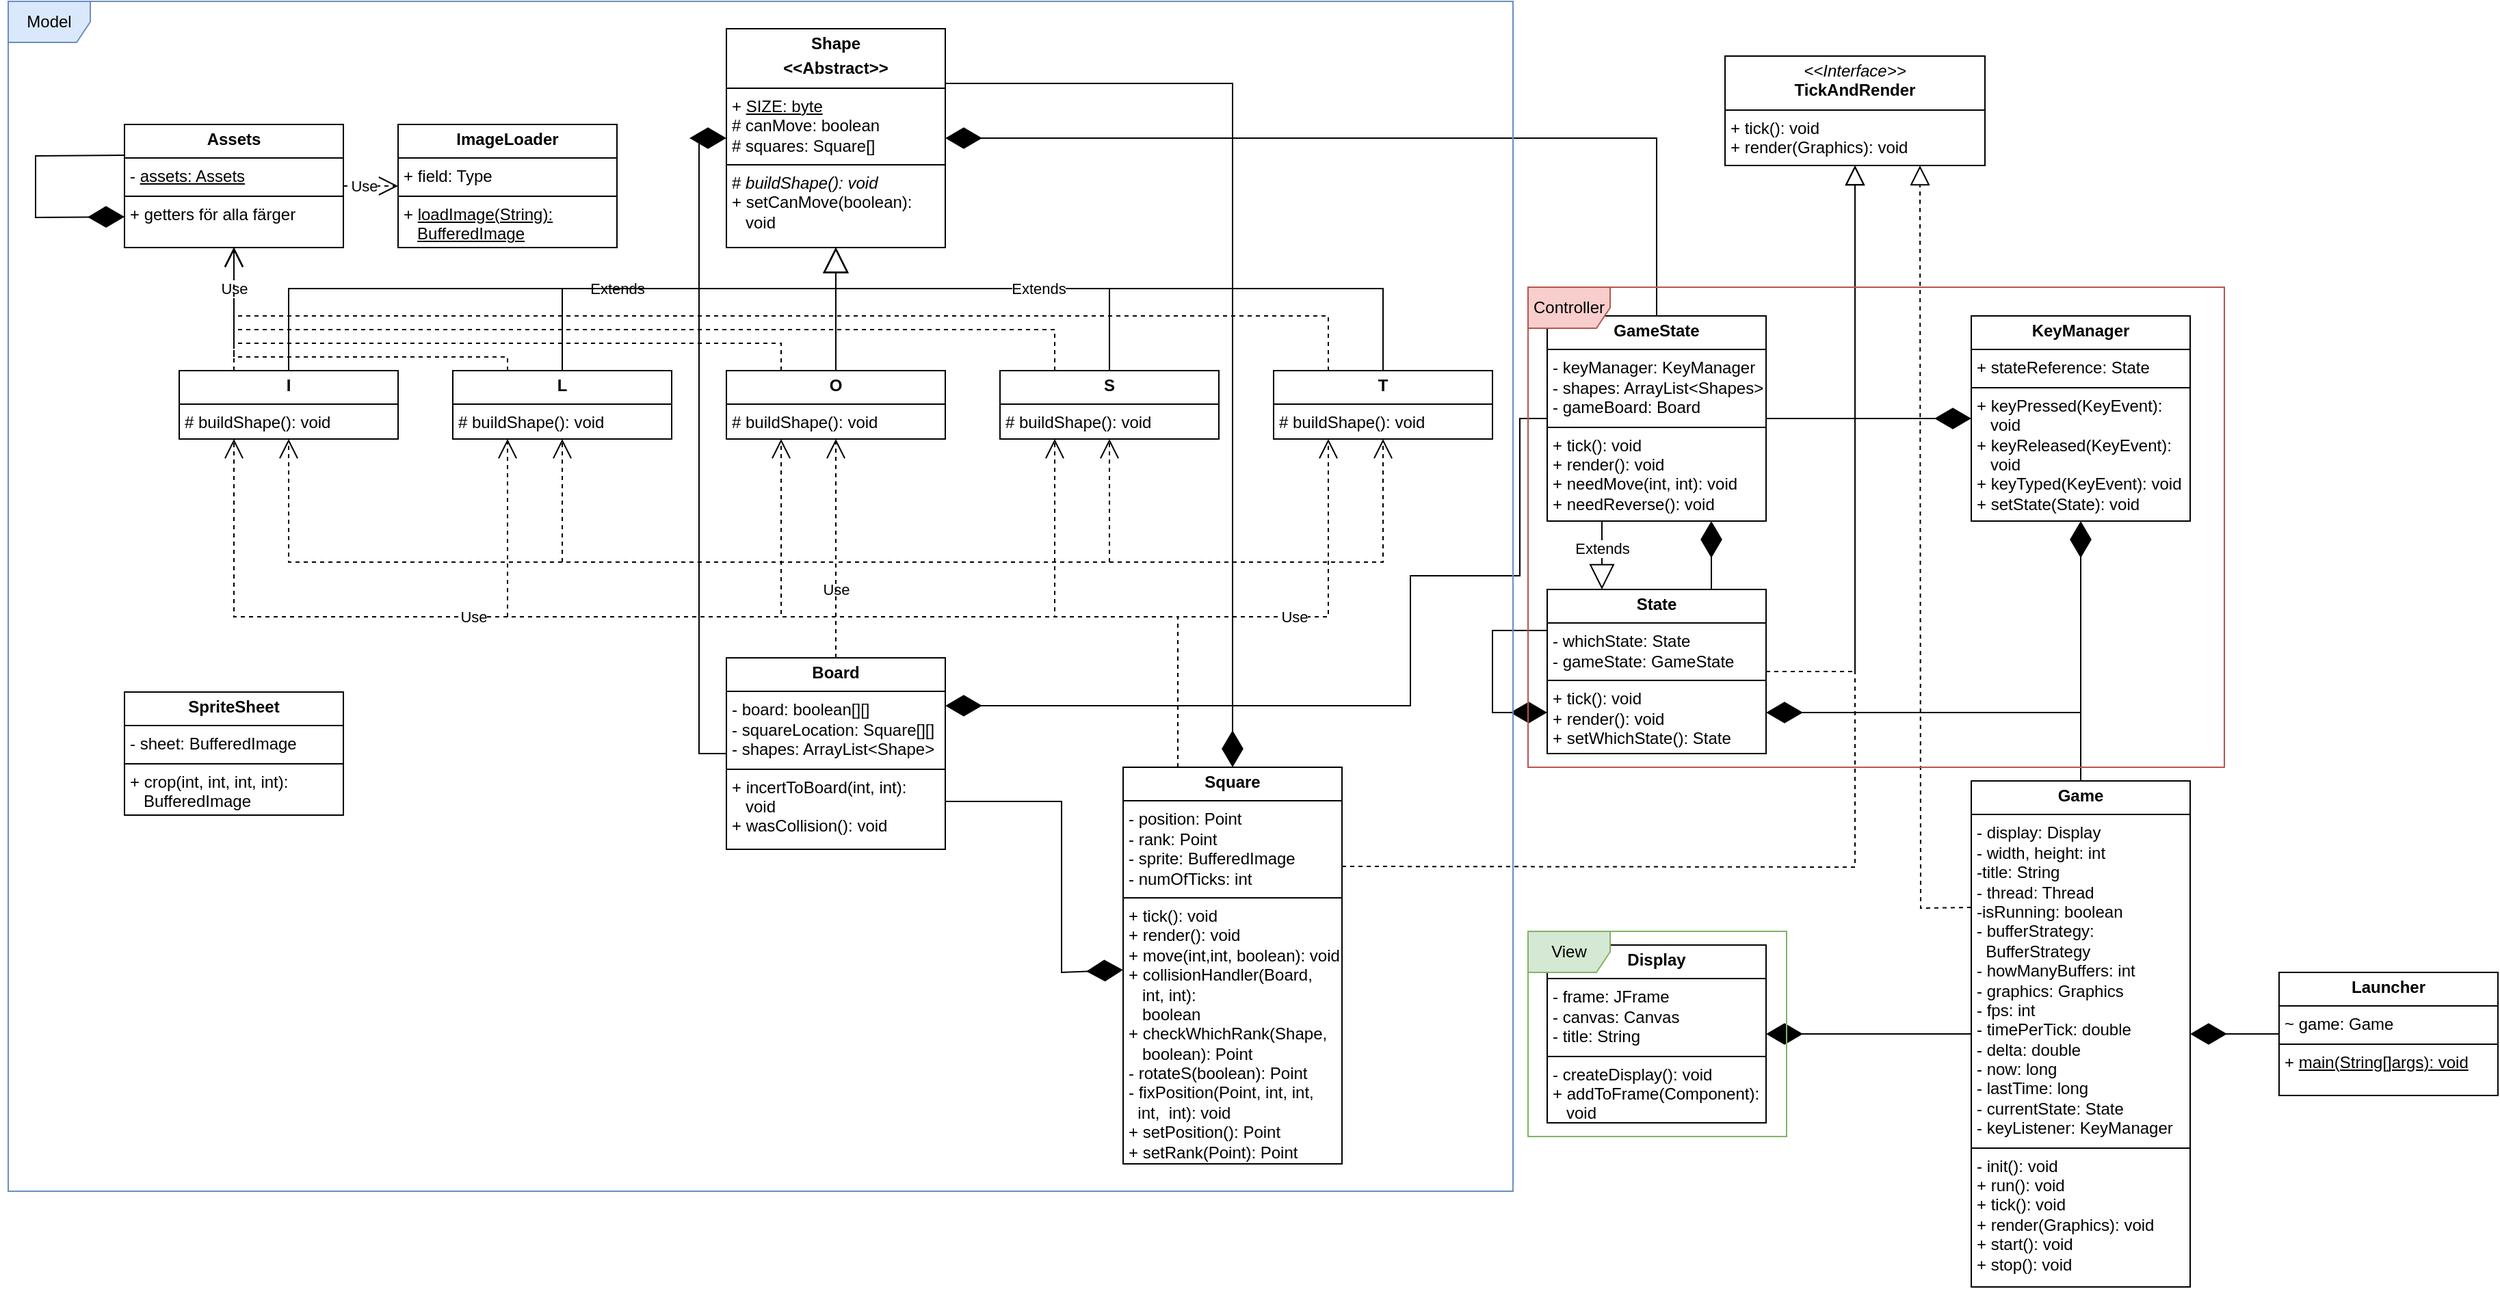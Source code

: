 <mxfile scale="1" border="15" version="26.1.0">
  <diagram name="Page-1" id="DqBliZYvO4BZrRqENzVu">
    <mxGraphModel dx="1990" dy="1044" grid="1" gridSize="10" guides="1" tooltips="1" connect="1" arrows="1" fold="1" page="1" pageScale="1" pageWidth="850" pageHeight="1100" math="0" shadow="0">
      <root>
        <mxCell id="0" />
        <mxCell id="1" parent="0" />
        <mxCell id="mUPbynq-fC6yhCWj4Fu5-1" value="&lt;p style=&quot;margin:0px;margin-top:4px;text-align:center;&quot;&gt;&lt;b&gt;Board&lt;/b&gt;&lt;/p&gt;&lt;hr size=&quot;1&quot; style=&quot;border-style:solid;&quot;&gt;&lt;p style=&quot;margin:0px;margin-left:4px;&quot;&gt;- board: boolean[][]&lt;/p&gt;&lt;p style=&quot;margin:0px;margin-left:4px;&quot;&gt;- squareLocation: Square[][]&lt;/p&gt;&lt;p style=&quot;margin:0px;margin-left:4px;&quot;&gt;- shapes: ArrayList&amp;lt;Shape&amp;gt;&lt;/p&gt;&lt;hr size=&quot;1&quot; style=&quot;border-style:solid;&quot;&gt;&lt;p style=&quot;margin:0px;margin-left:4px;&quot;&gt;+ incertToBoard(int, int):&lt;/p&gt;&lt;p style=&quot;margin:0px;margin-left:4px;&quot;&gt;&amp;nbsp; &amp;nbsp;void&lt;/p&gt;&lt;p style=&quot;margin:0px;margin-left:4px;&quot;&gt;+ wasCollision(): void&lt;/p&gt;" style="verticalAlign=top;align=left;overflow=fill;html=1;whiteSpace=wrap;movable=1;resizable=1;rotatable=1;deletable=1;editable=1;locked=0;connectable=1;" parent="1" vertex="1">
          <mxGeometry x="905" y="490" width="160" height="140" as="geometry" />
        </mxCell>
        <mxCell id="mUPbynq-fC6yhCWj4Fu5-2" value="&lt;p style=&quot;margin:0px;margin-top:4px;text-align:center;&quot;&gt;&lt;b&gt;Square&lt;/b&gt;&lt;/p&gt;&lt;hr size=&quot;1&quot; style=&quot;border-style:solid;&quot;&gt;&lt;p style=&quot;margin:0px;margin-left:4px;&quot;&gt;- position: Point&lt;/p&gt;&lt;p style=&quot;margin:0px;margin-left:4px;&quot;&gt;- rank: Point&lt;/p&gt;&lt;p style=&quot;margin:0px;margin-left:4px;&quot;&gt;- sprite: BufferedImage&lt;/p&gt;&lt;p style=&quot;margin:0px;margin-left:4px;&quot;&gt;- numOfTicks: int&lt;/p&gt;&lt;hr size=&quot;1&quot; style=&quot;border-style:solid;&quot;&gt;&lt;p style=&quot;margin:0px;margin-left:4px;&quot;&gt;+ tick(): void&lt;/p&gt;&lt;p style=&quot;margin:0px;margin-left:4px;&quot;&gt;+ render(): void&lt;/p&gt;&lt;p style=&quot;margin:0px;margin-left:4px;&quot;&gt;+ move(int,int, boolean): void&lt;/p&gt;&lt;p style=&quot;margin:0px;margin-left:4px;&quot;&gt;+ collisionHandler(Board,&amp;nbsp; &amp;nbsp; &amp;nbsp; &amp;nbsp; &amp;nbsp;int,&amp;nbsp;&lt;span style=&quot;background-color: transparent; color: light-dark(rgb(0, 0, 0), rgb(255, 255, 255));&quot;&gt;int):&lt;/span&gt;&lt;/p&gt;&lt;p style=&quot;margin:0px;margin-left:4px;&quot;&gt;&lt;span style=&quot;background-color: transparent; color: light-dark(rgb(0, 0, 0), rgb(255, 255, 255));&quot;&gt;&amp;nbsp; &amp;nbsp;boolean&lt;/span&gt;&lt;/p&gt;&lt;p style=&quot;margin:0px;margin-left:4px;&quot;&gt;+ checkWhichRank(Shape,&amp;nbsp;&lt;/p&gt;&lt;p style=&quot;margin:0px;margin-left:4px;&quot;&gt;&amp;nbsp; &amp;nbsp;boolean): Point&lt;/p&gt;&lt;p style=&quot;margin:0px;margin-left:4px;&quot;&gt;- rotateS(boolean): Point&lt;/p&gt;&lt;p style=&quot;margin:0px;margin-left:4px;&quot;&gt;- fixPosition(Point, int, int,&amp;nbsp; &amp;nbsp; &amp;nbsp; &amp;nbsp; int,&amp;nbsp; int): void&lt;/p&gt;&lt;p style=&quot;margin:0px;margin-left:4px;&quot;&gt;+ setPosition(): Point&lt;/p&gt;&lt;p style=&quot;margin:0px;margin-left:4px;&quot;&gt;+ setRank(Point): Point&lt;/p&gt;&lt;p style=&quot;margin:0px;margin-left:4px;&quot;&gt;&lt;br&gt;&lt;/p&gt;" style="verticalAlign=top;align=left;overflow=fill;html=1;whiteSpace=wrap;movable=1;resizable=1;rotatable=1;deletable=1;editable=1;locked=0;connectable=1;" parent="1" vertex="1">
          <mxGeometry x="1195" y="570" width="160" height="290" as="geometry" />
        </mxCell>
        <mxCell id="mUPbynq-fC6yhCWj4Fu5-3" value="&lt;p style=&quot;margin:0px;margin-top:4px;text-align:center;&quot;&gt;&lt;b&gt;Shape&lt;/b&gt;&lt;/p&gt;&lt;p style=&quot;margin:0px;margin-top:4px;text-align:center;&quot;&gt;&lt;b&gt;&amp;lt;&amp;lt;Abstract&amp;gt;&amp;gt;&lt;/b&gt;&lt;/p&gt;&lt;hr size=&quot;1&quot; style=&quot;border-style:solid;&quot;&gt;&lt;p style=&quot;margin:0px;margin-left:4px;&quot;&gt;+ &lt;u&gt;SIZE: byte&lt;/u&gt;&lt;/p&gt;&lt;p style=&quot;margin:0px;margin-left:4px;&quot;&gt;# canMove: boolean&lt;/p&gt;&lt;p style=&quot;margin:0px;margin-left:4px;&quot;&gt;# squares: Square[]&lt;/p&gt;&lt;hr size=&quot;1&quot; style=&quot;border-style:solid;&quot;&gt;&lt;p style=&quot;margin:0px;margin-left:4px;&quot;&gt;# &lt;i&gt;buildShape(): void&lt;/i&gt;&lt;/p&gt;&lt;p style=&quot;margin:0px;margin-left:4px;&quot;&gt;+ setCanMove(boolean):&amp;nbsp;&lt;/p&gt;&lt;p style=&quot;margin:0px;margin-left:4px;&quot;&gt;&amp;nbsp; &amp;nbsp;void&lt;/p&gt;" style="verticalAlign=top;align=left;overflow=fill;html=1;whiteSpace=wrap;movable=1;resizable=1;rotatable=1;deletable=1;editable=1;locked=0;connectable=1;" parent="1" vertex="1">
          <mxGeometry x="905" y="30" width="160" height="160" as="geometry" />
        </mxCell>
        <mxCell id="mUPbynq-fC6yhCWj4Fu5-4" value="&lt;p style=&quot;margin:0px;margin-top:4px;text-align:center;&quot;&gt;&lt;b&gt;I&lt;/b&gt;&lt;/p&gt;&lt;hr size=&quot;1&quot; style=&quot;border-style:solid;&quot;&gt;&lt;p style=&quot;margin:0px;margin-left:4px;&quot;&gt;# buildShape(): void&lt;/p&gt;" style="verticalAlign=top;align=left;overflow=fill;html=1;whiteSpace=wrap;movable=1;resizable=1;rotatable=1;deletable=1;editable=1;locked=0;connectable=1;" parent="1" vertex="1">
          <mxGeometry x="505" y="280" width="160" height="50" as="geometry" />
        </mxCell>
        <mxCell id="mUPbynq-fC6yhCWj4Fu5-5" value="&lt;p style=&quot;margin:0px;margin-top:4px;text-align:center;&quot;&gt;&lt;b&gt;T&lt;/b&gt;&lt;/p&gt;&lt;hr size=&quot;1&quot; style=&quot;border-style:solid;&quot;&gt;&lt;p style=&quot;margin:0px;margin-left:4px;&quot;&gt;&lt;span style=&quot;background-color: transparent; color: light-dark(rgb(0, 0, 0), rgb(255, 255, 255));&quot;&gt;# buildShape(): void&lt;/span&gt;&lt;/p&gt;" style="verticalAlign=top;align=left;overflow=fill;html=1;whiteSpace=wrap;movable=1;resizable=1;rotatable=1;deletable=1;editable=1;locked=0;connectable=1;" parent="1" vertex="1">
          <mxGeometry x="1305" y="280" width="160" height="50" as="geometry" />
        </mxCell>
        <mxCell id="mUPbynq-fC6yhCWj4Fu5-6" value="&lt;p style=&quot;margin:0px;margin-top:4px;text-align:center;&quot;&gt;&lt;b&gt;S&lt;/b&gt;&lt;/p&gt;&lt;hr size=&quot;1&quot; style=&quot;border-style:solid;&quot;&gt;&lt;p style=&quot;margin:0px;margin-left:4px;&quot;&gt;# buildShape(): void&lt;/p&gt;" style="verticalAlign=top;align=left;overflow=fill;html=1;whiteSpace=wrap;movable=1;resizable=1;rotatable=1;deletable=1;editable=1;locked=0;connectable=1;" parent="1" vertex="1">
          <mxGeometry x="1105" y="280" width="160" height="50" as="geometry" />
        </mxCell>
        <mxCell id="mUPbynq-fC6yhCWj4Fu5-7" value="&lt;p style=&quot;margin:0px;margin-top:4px;text-align:center;&quot;&gt;&lt;b&gt;O&lt;/b&gt;&lt;/p&gt;&lt;hr size=&quot;1&quot; style=&quot;border-style:solid;&quot;&gt;&lt;p style=&quot;margin:0px;margin-left:4px;&quot;&gt;# buildShape(): void&lt;/p&gt;" style="verticalAlign=top;align=left;overflow=fill;html=1;whiteSpace=wrap;movable=1;resizable=1;rotatable=1;deletable=1;editable=1;locked=0;connectable=1;" parent="1" vertex="1">
          <mxGeometry x="905" y="280" width="160" height="50" as="geometry" />
        </mxCell>
        <mxCell id="mUPbynq-fC6yhCWj4Fu5-8" value="&lt;p style=&quot;margin:0px;margin-top:4px;text-align:center;&quot;&gt;&lt;b&gt;L&lt;/b&gt;&lt;/p&gt;&lt;hr size=&quot;1&quot; style=&quot;border-style:solid;&quot;&gt;&lt;p style=&quot;margin:0px;margin-left:4px;&quot;&gt;# buildShape(): void&lt;/p&gt;" style="verticalAlign=top;align=left;overflow=fill;html=1;whiteSpace=wrap;movable=1;resizable=1;rotatable=1;deletable=1;editable=1;locked=0;connectable=1;" parent="1" vertex="1">
          <mxGeometry x="705" y="280" width="160" height="50" as="geometry" />
        </mxCell>
        <mxCell id="mUPbynq-fC6yhCWj4Fu5-9" value="Extends" style="endArrow=block;endSize=16;endFill=0;html=1;rounded=0;movable=1;resizable=1;rotatable=1;deletable=1;editable=1;locked=0;connectable=1;" parent="1" source="mUPbynq-fC6yhCWj4Fu5-4" target="mUPbynq-fC6yhCWj4Fu5-3" edge="1">
          <mxGeometry x="0.229" width="160" relative="1" as="geometry">
            <mxPoint x="905" y="430" as="sourcePoint" />
            <mxPoint x="1065" y="430" as="targetPoint" />
            <Array as="points">
              <mxPoint x="585" y="220" />
              <mxPoint x="785" y="220" />
              <mxPoint x="985" y="220" />
            </Array>
            <mxPoint x="-1" as="offset" />
          </mxGeometry>
        </mxCell>
        <mxCell id="mUPbynq-fC6yhCWj4Fu5-10" value="" style="endArrow=block;endSize=16;endFill=0;html=1;rounded=0;movable=1;resizable=1;rotatable=1;deletable=1;editable=1;locked=0;connectable=1;" parent="1" source="mUPbynq-fC6yhCWj4Fu5-8" target="mUPbynq-fC6yhCWj4Fu5-3" edge="1">
          <mxGeometry width="160" relative="1" as="geometry">
            <mxPoint x="905" y="430" as="sourcePoint" />
            <mxPoint x="1065" y="430" as="targetPoint" />
            <Array as="points">
              <mxPoint x="785" y="220" />
              <mxPoint x="985" y="220" />
            </Array>
          </mxGeometry>
        </mxCell>
        <mxCell id="mUPbynq-fC6yhCWj4Fu5-11" value="" style="endArrow=block;endSize=16;endFill=0;html=1;rounded=0;movable=1;resizable=1;rotatable=1;deletable=1;editable=1;locked=0;connectable=1;" parent="1" source="mUPbynq-fC6yhCWj4Fu5-7" target="mUPbynq-fC6yhCWj4Fu5-3" edge="1">
          <mxGeometry width="160" relative="1" as="geometry">
            <mxPoint x="905" y="430" as="sourcePoint" />
            <mxPoint x="1065" y="430" as="targetPoint" />
          </mxGeometry>
        </mxCell>
        <mxCell id="mUPbynq-fC6yhCWj4Fu5-12" value="" style="endArrow=block;endSize=16;endFill=0;html=1;rounded=0;movable=1;resizable=1;rotatable=1;deletable=1;editable=1;locked=0;connectable=1;" parent="1" source="mUPbynq-fC6yhCWj4Fu5-6" target="mUPbynq-fC6yhCWj4Fu5-3" edge="1">
          <mxGeometry width="160" relative="1" as="geometry">
            <mxPoint x="1115" y="390" as="sourcePoint" />
            <mxPoint x="1275" y="390" as="targetPoint" />
            <Array as="points">
              <mxPoint x="1185" y="220" />
              <mxPoint x="985" y="220" />
            </Array>
          </mxGeometry>
        </mxCell>
        <mxCell id="mUPbynq-fC6yhCWj4Fu5-13" value="Extends" style="endArrow=block;endSize=16;endFill=0;html=1;rounded=0;movable=1;resizable=1;rotatable=1;deletable=1;editable=1;locked=0;connectable=1;" parent="1" source="mUPbynq-fC6yhCWj4Fu5-5" target="mUPbynq-fC6yhCWj4Fu5-3" edge="1">
          <mxGeometry x="0.271" width="160" relative="1" as="geometry">
            <mxPoint x="1345" y="185" as="sourcePoint" />
            <mxPoint x="1345" y="180" as="targetPoint" />
            <Array as="points">
              <mxPoint x="1385" y="220" />
              <mxPoint x="1185" y="220" />
              <mxPoint x="985" y="220" />
            </Array>
            <mxPoint x="-1" as="offset" />
          </mxGeometry>
        </mxCell>
        <mxCell id="mUPbynq-fC6yhCWj4Fu5-19" value="&lt;p style=&quot;margin:0px;margin-top:4px;text-align:center;&quot;&gt;&lt;i&gt;&amp;lt;&amp;lt;Interface&amp;gt;&amp;gt;&lt;/i&gt;&lt;br&gt;&lt;b&gt;TickAndRender&lt;/b&gt;&lt;/p&gt;&lt;hr size=&quot;1&quot; style=&quot;border-style:solid;&quot;&gt;&lt;p style=&quot;margin:0px;margin-left:4px;&quot;&gt;&lt;span style=&quot;background-color: transparent; color: light-dark(rgb(0, 0, 0), rgb(255, 255, 255));&quot;&gt;+ tick(): void&lt;/span&gt;&lt;/p&gt;&lt;p style=&quot;margin:0px;margin-left:4px;&quot;&gt;&lt;span style=&quot;background-color: transparent; color: light-dark(rgb(0, 0, 0), rgb(255, 255, 255));&quot;&gt;+ render(Graphics): void&lt;/span&gt;&lt;/p&gt;" style="verticalAlign=top;align=left;overflow=fill;html=1;whiteSpace=wrap;movable=1;resizable=1;rotatable=1;deletable=1;editable=1;locked=0;connectable=1;" parent="1" vertex="1">
          <mxGeometry x="1635" y="50" width="190" height="80" as="geometry" />
        </mxCell>
        <mxCell id="mUPbynq-fC6yhCWj4Fu5-22" value="" style="endArrow=diamondThin;endFill=1;endSize=24;html=1;rounded=0;entryX=0;entryY=0.5;entryDx=0;entryDy=0;movable=1;resizable=1;rotatable=1;deletable=1;editable=1;locked=0;connectable=1;" parent="1" source="mUPbynq-fC6yhCWj4Fu5-1" target="mUPbynq-fC6yhCWj4Fu5-3" edge="1">
          <mxGeometry width="160" relative="1" as="geometry">
            <mxPoint x="1025" y="500" as="sourcePoint" />
            <mxPoint x="1185" y="500" as="targetPoint" />
            <Array as="points">
              <mxPoint x="885" y="560" />
              <mxPoint x="885" y="260" />
              <mxPoint x="885" y="208" />
              <mxPoint x="885" y="110" />
            </Array>
          </mxGeometry>
        </mxCell>
        <mxCell id="mUPbynq-fC6yhCWj4Fu5-23" value="" style="endArrow=open;endSize=12;dashed=1;html=1;rounded=0;movable=1;resizable=1;rotatable=1;deletable=1;editable=1;locked=0;connectable=1;" parent="1" source="mUPbynq-fC6yhCWj4Fu5-1" target="mUPbynq-fC6yhCWj4Fu5-4" edge="1">
          <mxGeometry width="160" relative="1" as="geometry">
            <mxPoint x="1025" y="500" as="sourcePoint" />
            <mxPoint x="1185" y="500" as="targetPoint" />
            <Array as="points">
              <mxPoint x="985" y="420" />
              <mxPoint x="585" y="420" />
            </Array>
          </mxGeometry>
        </mxCell>
        <mxCell id="mUPbynq-fC6yhCWj4Fu5-24" value="Use" style="endArrow=open;endSize=12;dashed=1;html=1;rounded=0;movable=1;resizable=1;rotatable=1;deletable=1;editable=1;locked=0;connectable=1;" parent="1" source="mUPbynq-fC6yhCWj4Fu5-1" target="mUPbynq-fC6yhCWj4Fu5-8" edge="1">
          <mxGeometry x="-0.722" width="160" relative="1" as="geometry">
            <mxPoint x="1025" y="500" as="sourcePoint" />
            <mxPoint x="1185" y="500" as="targetPoint" />
            <Array as="points">
              <mxPoint x="985" y="420" />
              <mxPoint x="785" y="420" />
            </Array>
            <mxPoint as="offset" />
          </mxGeometry>
        </mxCell>
        <mxCell id="mUPbynq-fC6yhCWj4Fu5-25" value="" style="endArrow=open;endSize=12;dashed=1;html=1;rounded=0;movable=1;resizable=1;rotatable=1;deletable=1;editable=1;locked=0;connectable=1;" parent="1" source="mUPbynq-fC6yhCWj4Fu5-1" target="mUPbynq-fC6yhCWj4Fu5-7" edge="1">
          <mxGeometry width="160" relative="1" as="geometry">
            <mxPoint x="1025" y="500" as="sourcePoint" />
            <mxPoint x="1185" y="500" as="targetPoint" />
          </mxGeometry>
        </mxCell>
        <mxCell id="mUPbynq-fC6yhCWj4Fu5-26" value="" style="endArrow=open;endSize=12;dashed=1;html=1;rounded=0;movable=1;resizable=1;rotatable=1;deletable=1;editable=1;locked=0;connectable=1;" parent="1" source="mUPbynq-fC6yhCWj4Fu5-1" target="mUPbynq-fC6yhCWj4Fu5-6" edge="1">
          <mxGeometry x="-0.405" width="160" relative="1" as="geometry">
            <mxPoint x="1025" y="500" as="sourcePoint" />
            <mxPoint x="1185" y="500" as="targetPoint" />
            <Array as="points">
              <mxPoint x="985" y="420" />
              <mxPoint x="1185" y="420" />
            </Array>
            <mxPoint as="offset" />
          </mxGeometry>
        </mxCell>
        <mxCell id="mUPbynq-fC6yhCWj4Fu5-27" value="" style="endArrow=open;endSize=12;dashed=1;html=1;rounded=0;movable=1;resizable=1;rotatable=1;deletable=1;editable=1;locked=0;connectable=1;" parent="1" source="mUPbynq-fC6yhCWj4Fu5-1" target="mUPbynq-fC6yhCWj4Fu5-5" edge="1">
          <mxGeometry width="160" relative="1" as="geometry">
            <mxPoint x="1025" y="500" as="sourcePoint" />
            <mxPoint x="1185" y="500" as="targetPoint" />
            <Array as="points">
              <mxPoint x="985" y="420" />
              <mxPoint x="1385" y="420" />
            </Array>
          </mxGeometry>
        </mxCell>
        <mxCell id="mUPbynq-fC6yhCWj4Fu5-29" value="" style="endArrow=diamondThin;endFill=1;endSize=24;html=1;rounded=0;exitX=1;exitY=0.75;exitDx=0;exitDy=0;movable=1;resizable=1;rotatable=1;deletable=1;editable=1;locked=0;connectable=1;" parent="1" source="mUPbynq-fC6yhCWj4Fu5-1" target="mUPbynq-fC6yhCWj4Fu5-2" edge="1">
          <mxGeometry width="160" relative="1" as="geometry">
            <mxPoint x="945" y="340" as="sourcePoint" />
            <mxPoint x="1105" y="340" as="targetPoint" />
            <Array as="points">
              <mxPoint x="1150" y="595" />
              <mxPoint x="1150" y="720" />
            </Array>
          </mxGeometry>
        </mxCell>
        <mxCell id="mUPbynq-fC6yhCWj4Fu5-30" value="&lt;p style=&quot;margin:0px;margin-top:4px;text-align:center;&quot;&gt;&lt;b&gt;Display&lt;/b&gt;&lt;/p&gt;&lt;hr size=&quot;1&quot; style=&quot;border-style:solid;&quot;&gt;&lt;p style=&quot;margin:0px;margin-left:4px;&quot;&gt;- frame: JFrame&lt;/p&gt;&lt;p style=&quot;margin:0px;margin-left:4px;&quot;&gt;- canvas: Canvas&lt;/p&gt;&lt;p style=&quot;margin:0px;margin-left:4px;&quot;&gt;- title: String&lt;/p&gt;&lt;hr size=&quot;1&quot; style=&quot;border-style:solid;&quot;&gt;&lt;p style=&quot;margin:0px;margin-left:4px;&quot;&gt;- createDisplay(): void&lt;/p&gt;&lt;p style=&quot;margin:0px;margin-left:4px;&quot;&gt;+ addToFrame(Component):&amp;nbsp;&lt;/p&gt;&lt;p style=&quot;margin:0px;margin-left:4px;&quot;&gt;&amp;nbsp; &amp;nbsp;void&lt;/p&gt;" style="verticalAlign=top;align=left;overflow=fill;html=1;whiteSpace=wrap;movable=1;resizable=1;rotatable=1;deletable=1;editable=1;locked=0;connectable=1;" parent="1" vertex="1">
          <mxGeometry x="1505" y="700" width="160" height="130" as="geometry" />
        </mxCell>
        <mxCell id="mUPbynq-fC6yhCWj4Fu5-31" value="&lt;p style=&quot;margin:0px;margin-top:4px;text-align:center;&quot;&gt;&lt;b&gt;State&lt;/b&gt;&lt;/p&gt;&lt;hr size=&quot;1&quot; style=&quot;border-style:solid;&quot;&gt;&lt;p style=&quot;margin:0px;margin-left:4px;&quot;&gt;- whichState: State&lt;/p&gt;&lt;p style=&quot;margin:0px;margin-left:4px;&quot;&gt;- gameState: GameState&lt;/p&gt;&lt;hr size=&quot;1&quot; style=&quot;border-style:solid;&quot;&gt;&lt;p style=&quot;margin:0px;margin-left:4px;&quot;&gt;+ tick(): void&lt;/p&gt;&lt;p style=&quot;margin:0px;margin-left:4px;&quot;&gt;+ render(): void&lt;/p&gt;&lt;p style=&quot;margin:0px;margin-left:4px;&quot;&gt;+ setWhichState(): State&lt;/p&gt;&lt;p style=&quot;margin:0px;margin-left:4px;&quot;&gt;&lt;br&gt;&lt;/p&gt;" style="verticalAlign=top;align=left;overflow=fill;html=1;whiteSpace=wrap;movable=1;resizable=1;rotatable=1;deletable=1;editable=1;locked=0;connectable=1;" parent="1" vertex="1">
          <mxGeometry x="1505" y="440" width="160" height="120" as="geometry" />
        </mxCell>
        <mxCell id="mUPbynq-fC6yhCWj4Fu5-33" value="&lt;p style=&quot;margin:0px;margin-top:4px;text-align:center;&quot;&gt;&lt;b&gt;KeyManager&lt;/b&gt;&lt;/p&gt;&lt;hr size=&quot;1&quot; style=&quot;border-style:solid;&quot;&gt;&lt;p style=&quot;margin:0px;margin-left:4px;&quot;&gt;+ stateReference: State&lt;/p&gt;&lt;hr size=&quot;1&quot; style=&quot;border-style:solid;&quot;&gt;&lt;p style=&quot;margin:0px;margin-left:4px;&quot;&gt;+ keyPressed(KeyEvent):&amp;nbsp;&lt;/p&gt;&lt;p style=&quot;margin:0px;margin-left:4px;&quot;&gt;&amp;nbsp; &amp;nbsp;void&lt;/p&gt;&lt;p style=&quot;margin:0px;margin-left:4px;&quot;&gt;+ keyReleased(KeyEvent):&lt;/p&gt;&lt;p style=&quot;margin:0px;margin-left:4px;&quot;&gt;&amp;nbsp; &amp;nbsp;void&lt;/p&gt;&lt;p style=&quot;margin:0px;margin-left:4px;&quot;&gt;+ keyTyped(KeyEvent): void&lt;/p&gt;&lt;p style=&quot;margin:0px;margin-left:4px;&quot;&gt;+ setState(State): void&lt;/p&gt;" style="verticalAlign=top;align=left;overflow=fill;html=1;whiteSpace=wrap;movable=1;resizable=1;rotatable=1;deletable=1;editable=1;locked=0;connectable=1;" parent="1" vertex="1">
          <mxGeometry x="1815" y="240" width="160" height="150" as="geometry" />
        </mxCell>
        <mxCell id="mUPbynq-fC6yhCWj4Fu5-34" value="&lt;p style=&quot;margin:0px;margin-top:4px;text-align:center;&quot;&gt;&lt;b&gt;GameState&lt;/b&gt;&lt;/p&gt;&lt;hr size=&quot;1&quot; style=&quot;border-style:solid;&quot;&gt;&lt;p style=&quot;margin:0px;margin-left:4px;&quot;&gt;- keyManager: KeyManager&lt;/p&gt;&lt;p style=&quot;margin:0px;margin-left:4px;&quot;&gt;- shapes: ArrayList&amp;lt;Shapes&amp;gt;&lt;/p&gt;&lt;p style=&quot;margin:0px;margin-left:4px;&quot;&gt;- gameBoard: Board&lt;/p&gt;&lt;hr size=&quot;1&quot; style=&quot;border-style:solid;&quot;&gt;&lt;p style=&quot;margin:0px;margin-left:4px;&quot;&gt;+ tick(): void&lt;/p&gt;&lt;p style=&quot;margin:0px;margin-left:4px;&quot;&gt;+ render(): void&lt;/p&gt;&lt;p style=&quot;margin:0px;margin-left:4px;&quot;&gt;+ needMove(int, int): void&lt;/p&gt;&lt;p style=&quot;margin:0px;margin-left:4px;&quot;&gt;+ needReverse(): void&lt;/p&gt;&lt;p style=&quot;margin:0px;margin-left:4px;&quot;&gt;&lt;br&gt;&lt;/p&gt;" style="verticalAlign=top;align=left;overflow=fill;html=1;whiteSpace=wrap;movable=1;resizable=1;rotatable=1;deletable=1;editable=1;locked=0;connectable=1;" parent="1" vertex="1">
          <mxGeometry x="1505" y="240" width="160" height="150" as="geometry" />
        </mxCell>
        <mxCell id="mUPbynq-fC6yhCWj4Fu5-35" value="" style="endArrow=diamondThin;endFill=1;endSize=24;html=1;rounded=0;entryX=0.75;entryY=1;entryDx=0;entryDy=0;exitX=0.75;exitY=0;exitDx=0;exitDy=0;movable=1;resizable=1;rotatable=1;deletable=1;editable=1;locked=0;connectable=1;" parent="1" source="mUPbynq-fC6yhCWj4Fu5-31" target="mUPbynq-fC6yhCWj4Fu5-34" edge="1">
          <mxGeometry width="160" relative="1" as="geometry">
            <mxPoint x="1075" y="570" as="sourcePoint" />
            <mxPoint x="1305" y="570" as="targetPoint" />
            <Array as="points" />
          </mxGeometry>
        </mxCell>
        <mxCell id="mUPbynq-fC6yhCWj4Fu5-36" value="" style="endArrow=diamondThin;endFill=1;endSize=24;html=1;rounded=0;exitX=0;exitY=0.25;exitDx=0;exitDy=0;entryX=0;entryY=0.75;entryDx=0;entryDy=0;movable=1;resizable=1;rotatable=1;deletable=1;editable=1;locked=0;connectable=1;" parent="1" source="mUPbynq-fC6yhCWj4Fu5-31" target="mUPbynq-fC6yhCWj4Fu5-31" edge="1">
          <mxGeometry width="160" relative="1" as="geometry">
            <mxPoint x="1375" y="610" as="sourcePoint" />
            <mxPoint x="1855" y="610" as="targetPoint" />
            <Array as="points">
              <mxPoint x="1465" y="470" />
              <mxPoint x="1465" y="530" />
            </Array>
          </mxGeometry>
        </mxCell>
        <mxCell id="mUPbynq-fC6yhCWj4Fu5-39" value="" style="endArrow=diamondThin;endFill=1;endSize=24;html=1;rounded=0;movable=1;resizable=1;rotatable=1;deletable=1;editable=1;locked=0;connectable=1;" parent="1" source="mUPbynq-fC6yhCWj4Fu5-34" target="mUPbynq-fC6yhCWj4Fu5-33" edge="1">
          <mxGeometry width="160" relative="1" as="geometry">
            <mxPoint x="1758" y="625" as="sourcePoint" />
            <mxPoint x="1615" y="707" as="targetPoint" />
            <Array as="points" />
          </mxGeometry>
        </mxCell>
        <mxCell id="mUPbynq-fC6yhCWj4Fu5-41" value="Extends" style="endArrow=block;endSize=16;endFill=0;html=1;rounded=0;exitX=0.25;exitY=1;exitDx=0;exitDy=0;entryX=0.25;entryY=0;entryDx=0;entryDy=0;movable=1;resizable=1;rotatable=1;deletable=1;editable=1;locked=0;connectable=1;" parent="1" source="mUPbynq-fC6yhCWj4Fu5-34" target="mUPbynq-fC6yhCWj4Fu5-31" edge="1">
          <mxGeometry x="-0.2" width="160" relative="1" as="geometry">
            <mxPoint x="1255" y="460" as="sourcePoint" />
            <mxPoint x="1415" y="460" as="targetPoint" />
            <mxPoint as="offset" />
          </mxGeometry>
        </mxCell>
        <mxCell id="mUPbynq-fC6yhCWj4Fu5-42" value="" style="endArrow=diamondThin;endFill=1;endSize=24;html=1;rounded=0;movable=1;resizable=1;rotatable=1;deletable=1;editable=1;locked=0;connectable=1;" parent="1" source="mUPbynq-fC6yhCWj4Fu5-34" target="mUPbynq-fC6yhCWj4Fu5-3" edge="1">
          <mxGeometry width="160" relative="1" as="geometry">
            <mxPoint x="1545" y="220" as="sourcePoint" />
            <mxPoint x="1235" y="160" as="targetPoint" />
            <Array as="points">
              <mxPoint x="1585" y="110" />
            </Array>
          </mxGeometry>
        </mxCell>
        <mxCell id="mUPbynq-fC6yhCWj4Fu5-43" value="" style="endArrow=diamondThin;endFill=1;endSize=24;html=1;rounded=0;entryX=1;entryY=0.25;entryDx=0;entryDy=0;movable=1;resizable=1;rotatable=1;deletable=1;editable=1;locked=0;connectable=1;" parent="1" source="mUPbynq-fC6yhCWj4Fu5-34" target="mUPbynq-fC6yhCWj4Fu5-1" edge="1">
          <mxGeometry width="160" relative="1" as="geometry">
            <mxPoint x="1515" y="410" as="sourcePoint" />
            <mxPoint x="1335" y="647" as="targetPoint" />
            <Array as="points">
              <mxPoint x="1485" y="315" />
              <mxPoint x="1485" y="430" />
              <mxPoint x="1405" y="430" />
              <mxPoint x="1405" y="525" />
            </Array>
          </mxGeometry>
        </mxCell>
        <mxCell id="mUPbynq-fC6yhCWj4Fu5-46" value="" style="endArrow=block;dashed=1;endFill=0;endSize=12;html=1;rounded=0;movable=1;resizable=1;rotatable=1;deletable=1;editable=1;locked=0;connectable=1;" parent="1" source="mUPbynq-fC6yhCWj4Fu5-31" target="mUPbynq-fC6yhCWj4Fu5-19" edge="1">
          <mxGeometry width="160" relative="1" as="geometry">
            <mxPoint x="1255" y="410" as="sourcePoint" />
            <mxPoint x="1415" y="410" as="targetPoint" />
            <Array as="points">
              <mxPoint x="1730" y="500" />
            </Array>
          </mxGeometry>
        </mxCell>
        <mxCell id="mUPbynq-fC6yhCWj4Fu5-47" value="" style="endArrow=block;dashed=1;endFill=0;endSize=12;html=1;rounded=0;exitX=1;exitY=0.25;exitDx=0;exitDy=0;movable=1;resizable=1;rotatable=1;deletable=1;editable=1;locked=0;connectable=1;" parent="1" source="mUPbynq-fC6yhCWj4Fu5-2" target="mUPbynq-fC6yhCWj4Fu5-19" edge="1">
          <mxGeometry width="160" relative="1" as="geometry">
            <mxPoint x="1255" y="410" as="sourcePoint" />
            <mxPoint x="1415" y="410" as="targetPoint" />
            <Array as="points">
              <mxPoint x="1730" y="643" />
              <mxPoint x="1730" y="390" />
            </Array>
          </mxGeometry>
        </mxCell>
        <mxCell id="mUPbynq-fC6yhCWj4Fu5-48" value="&lt;p style=&quot;margin:0px;margin-top:4px;text-align:center;&quot;&gt;&lt;b&gt;SpriteSheet&lt;/b&gt;&lt;/p&gt;&lt;hr size=&quot;1&quot; style=&quot;border-style:solid;&quot;&gt;&lt;p style=&quot;margin:0px;margin-left:4px;&quot;&gt;- sheet: BufferedImage&lt;/p&gt;&lt;hr size=&quot;1&quot; style=&quot;border-style:solid;&quot;&gt;&lt;p style=&quot;margin:0px;margin-left:4px;&quot;&gt;+ crop(int, int, int, int):&lt;/p&gt;&lt;p style=&quot;margin:0px;margin-left:4px;&quot;&gt;&amp;nbsp; &amp;nbsp;BufferedImage&lt;/p&gt;" style="verticalAlign=top;align=left;overflow=fill;html=1;whiteSpace=wrap;movable=1;resizable=1;rotatable=1;deletable=1;editable=1;locked=0;connectable=1;" parent="1" vertex="1">
          <mxGeometry x="465" y="515" width="160" height="90" as="geometry" />
        </mxCell>
        <mxCell id="mUPbynq-fC6yhCWj4Fu5-49" value="&lt;p style=&quot;margin:0px;margin-top:4px;text-align:center;&quot;&gt;&lt;b&gt;ImageLoader&lt;/b&gt;&lt;/p&gt;&lt;hr size=&quot;1&quot; style=&quot;border-style:solid;&quot;&gt;&lt;p style=&quot;margin:0px;margin-left:4px;&quot;&gt;+ field: Type&lt;/p&gt;&lt;hr size=&quot;1&quot; style=&quot;border-style:solid;&quot;&gt;&lt;p style=&quot;margin:0px;margin-left:4px;&quot;&gt;+ &lt;u&gt;loadImage(String):&lt;span style=&quot;white-space: pre;&quot;&gt;&#x9;&lt;/span&gt;&lt;/u&gt;&lt;/p&gt;&lt;p style=&quot;margin:0px;margin-left:4px;&quot;&gt;&amp;nbsp; &amp;nbsp;&lt;u&gt;BufferedImage&lt;/u&gt;&lt;/p&gt;" style="verticalAlign=top;align=left;overflow=fill;html=1;whiteSpace=wrap;movable=1;resizable=1;rotatable=1;deletable=1;editable=1;locked=0;connectable=1;" parent="1" vertex="1">
          <mxGeometry x="665" y="100" width="160" height="90" as="geometry" />
        </mxCell>
        <mxCell id="mUPbynq-fC6yhCWj4Fu5-50" value="&lt;p style=&quot;margin:0px;margin-top:4px;text-align:center;&quot;&gt;&lt;b&gt;Assets&lt;/b&gt;&lt;/p&gt;&lt;hr size=&quot;1&quot; style=&quot;border-style:solid;&quot;&gt;&lt;p style=&quot;margin:0px;margin-left:4px;&quot;&gt;- &lt;u&gt;assets: Assets&lt;/u&gt;&lt;/p&gt;&lt;hr size=&quot;1&quot; style=&quot;border-style:solid;&quot;&gt;&lt;p style=&quot;margin:0px;margin-left:4px;&quot;&gt;+ getters för alla färger&lt;/p&gt;" style="verticalAlign=top;align=left;overflow=fill;html=1;whiteSpace=wrap;movable=1;resizable=1;rotatable=1;deletable=1;editable=1;locked=0;connectable=1;" parent="1" vertex="1">
          <mxGeometry x="465" y="100" width="160" height="90" as="geometry" />
        </mxCell>
        <mxCell id="mUPbynq-fC6yhCWj4Fu5-51" value="" style="endArrow=diamondThin;endFill=1;endSize=24;html=1;rounded=0;exitX=0;exitY=0.25;exitDx=0;exitDy=0;entryX=0;entryY=0.75;entryDx=0;entryDy=0;movable=1;resizable=1;rotatable=1;deletable=1;editable=1;locked=0;connectable=1;strokeColor=default;" parent="1" source="mUPbynq-fC6yhCWj4Fu5-50" target="mUPbynq-fC6yhCWj4Fu5-50" edge="1">
          <mxGeometry width="160" relative="1" as="geometry">
            <mxPoint x="695" y="512.5" as="sourcePoint" />
            <mxPoint x="695" y="557.5" as="targetPoint" />
            <Array as="points">
              <mxPoint x="400" y="123" />
              <mxPoint x="400" y="168" />
            </Array>
          </mxGeometry>
        </mxCell>
        <mxCell id="mUPbynq-fC6yhCWj4Fu5-52" value="&lt;p style=&quot;margin:0px;margin-top:4px;text-align:center;&quot;&gt;&lt;b&gt;Launcher&lt;/b&gt;&lt;/p&gt;&lt;hr size=&quot;1&quot; style=&quot;border-style:solid;&quot;&gt;&lt;p style=&quot;margin:0px;margin-left:4px;&quot;&gt;~ game: Game&lt;/p&gt;&lt;hr size=&quot;1&quot; style=&quot;border-style:solid;&quot;&gt;&lt;p style=&quot;margin:0px;margin-left:4px;&quot;&gt;+ &lt;u&gt;main(String[]args): void&lt;/u&gt;&lt;/p&gt;" style="verticalAlign=top;align=left;overflow=fill;html=1;whiteSpace=wrap;movable=1;resizable=1;rotatable=1;deletable=1;editable=1;locked=0;connectable=1;" parent="1" vertex="1">
          <mxGeometry x="2040" y="720" width="160" height="90" as="geometry" />
        </mxCell>
        <mxCell id="mUPbynq-fC6yhCWj4Fu5-53" value="&lt;p style=&quot;margin:0px;margin-top:4px;text-align:center;&quot;&gt;&lt;b&gt;Game&lt;/b&gt;&lt;/p&gt;&lt;hr size=&quot;1&quot; style=&quot;border-style:solid;&quot;&gt;&lt;p style=&quot;margin:0px;margin-left:4px;&quot;&gt;- display: Display&lt;/p&gt;&lt;p style=&quot;margin:0px;margin-left:4px;&quot;&gt;- width, height: int&lt;/p&gt;&lt;p style=&quot;margin:0px;margin-left:4px;&quot;&gt;-title: String&lt;/p&gt;&lt;p style=&quot;margin:0px;margin-left:4px;&quot;&gt;- thread: Thread&lt;/p&gt;&lt;p style=&quot;margin:0px;margin-left:4px;&quot;&gt;-isRunning: boolean&lt;/p&gt;&lt;p style=&quot;margin:0px;margin-left:4px;&quot;&gt;- bufferStrategy:&amp;nbsp; &amp;nbsp; &amp;nbsp; &amp;nbsp; &amp;nbsp; &amp;nbsp; &amp;nbsp; &amp;nbsp; &amp;nbsp; &amp;nbsp; &amp;nbsp; &amp;nbsp; BufferStrategy&lt;/p&gt;&lt;p style=&quot;margin:0px;margin-left:4px;&quot;&gt;- howManyBuffers: int&lt;/p&gt;&lt;p style=&quot;margin:0px;margin-left:4px;&quot;&gt;- graphics: Graphics&lt;/p&gt;&lt;p style=&quot;margin:0px;margin-left:4px;&quot;&gt;- fps: int&lt;/p&gt;&lt;p style=&quot;margin:0px;margin-left:4px;&quot;&gt;- timePerTick: double&lt;/p&gt;&lt;p style=&quot;margin:0px;margin-left:4px;&quot;&gt;- delta: double&lt;/p&gt;&lt;p style=&quot;margin:0px;margin-left:4px;&quot;&gt;- now: long&lt;/p&gt;&lt;p style=&quot;margin:0px;margin-left:4px;&quot;&gt;- lastTime: long&lt;/p&gt;&lt;p style=&quot;margin:0px;margin-left:4px;&quot;&gt;- currentState: State&lt;/p&gt;&lt;p style=&quot;margin:0px;margin-left:4px;&quot;&gt;- keyListener: KeyManager&lt;/p&gt;&lt;hr size=&quot;1&quot; style=&quot;border-style:solid;&quot;&gt;&lt;p style=&quot;margin:0px;margin-left:4px;&quot;&gt;- init(): void&lt;/p&gt;&lt;p style=&quot;margin:0px;margin-left:4px;&quot;&gt;&lt;span style=&quot;background-color: transparent; color: light-dark(rgb(0, 0, 0), rgb(255, 255, 255));&quot;&gt;+ run(): void&lt;/span&gt;&lt;/p&gt;&lt;p style=&quot;margin:0px;margin-left:4px;&quot;&gt;&lt;span style=&quot;background-color: transparent; color: light-dark(rgb(0, 0, 0), rgb(255, 255, 255));&quot;&gt;+ tick(): void&lt;/span&gt;&lt;/p&gt;&lt;p style=&quot;margin:0px;margin-left:4px;&quot;&gt;&lt;span style=&quot;background-color: transparent; color: light-dark(rgb(0, 0, 0), rgb(255, 255, 255));&quot;&gt;+ render(Graphics): void&lt;/span&gt;&lt;/p&gt;&lt;p style=&quot;margin:0px;margin-left:4px;&quot;&gt;&lt;span style=&quot;background-color: transparent; color: light-dark(rgb(0, 0, 0), rgb(255, 255, 255));&quot;&gt;+ start(): void&lt;/span&gt;&lt;/p&gt;&lt;p style=&quot;margin:0px;margin-left:4px;&quot;&gt;&lt;span style=&quot;background-color: transparent; color: light-dark(rgb(0, 0, 0), rgb(255, 255, 255));&quot;&gt;+ stop(): void&lt;/span&gt;&lt;/p&gt;&lt;p style=&quot;margin:0px;margin-left:4px;&quot;&gt;&lt;br&gt;&lt;/p&gt;" style="verticalAlign=top;align=left;overflow=fill;html=1;whiteSpace=wrap;movable=1;resizable=1;rotatable=1;deletable=1;editable=1;locked=0;connectable=1;" parent="1" vertex="1">
          <mxGeometry x="1815" y="580" width="160" height="370" as="geometry" />
        </mxCell>
        <mxCell id="mUPbynq-fC6yhCWj4Fu5-54" value="" style="endArrow=diamondThin;endFill=1;endSize=24;html=1;rounded=0;movable=1;resizable=1;rotatable=1;deletable=1;editable=1;locked=0;connectable=1;" parent="1" source="mUPbynq-fC6yhCWj4Fu5-52" target="mUPbynq-fC6yhCWj4Fu5-53" edge="1">
          <mxGeometry width="160" relative="1" as="geometry">
            <mxPoint x="1075" y="605" as="sourcePoint" />
            <mxPoint x="1515" y="605" as="targetPoint" />
            <Array as="points" />
          </mxGeometry>
        </mxCell>
        <mxCell id="mUPbynq-fC6yhCWj4Fu5-55" value="" style="endArrow=diamondThin;endFill=1;endSize=24;html=1;rounded=0;movable=1;resizable=1;rotatable=1;deletable=1;editable=1;locked=0;connectable=1;" parent="1" source="mUPbynq-fC6yhCWj4Fu5-53" target="mUPbynq-fC6yhCWj4Fu5-30" edge="1">
          <mxGeometry width="160" relative="1" as="geometry">
            <mxPoint x="695" y="700" as="sourcePoint" />
            <mxPoint x="695" y="665" as="targetPoint" />
            <Array as="points" />
          </mxGeometry>
        </mxCell>
        <mxCell id="mUPbynq-fC6yhCWj4Fu5-56" value="" style="endArrow=diamondThin;endFill=1;endSize=24;html=1;rounded=0;entryX=1;entryY=0.75;entryDx=0;entryDy=0;movable=1;resizable=1;rotatable=1;deletable=1;editable=1;locked=0;connectable=1;" parent="1" source="mUPbynq-fC6yhCWj4Fu5-53" target="mUPbynq-fC6yhCWj4Fu5-31" edge="1">
          <mxGeometry width="160" relative="1" as="geometry">
            <mxPoint x="775" y="644" as="sourcePoint" />
            <mxPoint x="1005" y="711" as="targetPoint" />
            <Array as="points">
              <mxPoint x="1895" y="530" />
            </Array>
          </mxGeometry>
        </mxCell>
        <mxCell id="mUPbynq-fC6yhCWj4Fu5-57" value="" style="endArrow=diamondThin;endFill=1;endSize=24;html=1;rounded=0;movable=1;resizable=1;rotatable=1;deletable=1;editable=1;locked=0;connectable=1;" parent="1" source="mUPbynq-fC6yhCWj4Fu5-53" target="mUPbynq-fC6yhCWj4Fu5-33" edge="1">
          <mxGeometry width="160" relative="1" as="geometry">
            <mxPoint x="785" y="654" as="sourcePoint" />
            <mxPoint x="1015" y="721" as="targetPoint" />
            <Array as="points" />
          </mxGeometry>
        </mxCell>
        <mxCell id="mUPbynq-fC6yhCWj4Fu5-59" value="" style="endArrow=block;dashed=1;endFill=0;endSize=12;html=1;rounded=0;entryX=0.75;entryY=1;entryDx=0;entryDy=0;exitX=0;exitY=0.25;exitDx=0;exitDy=0;movable=1;resizable=1;rotatable=1;deletable=1;editable=1;locked=0;connectable=1;" parent="1" source="mUPbynq-fC6yhCWj4Fu5-53" target="mUPbynq-fC6yhCWj4Fu5-19" edge="1">
          <mxGeometry width="160" relative="1" as="geometry">
            <mxPoint x="1675" y="605" as="sourcePoint" />
            <mxPoint x="1740" y="180" as="targetPoint" />
            <Array as="points">
              <mxPoint x="1778" y="673" />
            </Array>
          </mxGeometry>
        </mxCell>
        <mxCell id="mUPbynq-fC6yhCWj4Fu5-60" value="" style="endArrow=diamondThin;endFill=1;endSize=24;html=1;rounded=0;movable=1;resizable=1;rotatable=1;deletable=1;editable=1;locked=0;connectable=1;exitX=1;exitY=0.25;exitDx=0;exitDy=0;" parent="1" source="mUPbynq-fC6yhCWj4Fu5-3" target="mUPbynq-fC6yhCWj4Fu5-2" edge="1">
          <mxGeometry width="160" relative="1" as="geometry">
            <mxPoint x="915" y="570" as="sourcePoint" />
            <mxPoint x="995" y="110" as="targetPoint" />
            <Array as="points">
              <mxPoint x="1275" y="70" />
            </Array>
          </mxGeometry>
        </mxCell>
        <mxCell id="chmN3BRzVESjjBZHanrk-1" value="" style="endArrow=open;endSize=12;dashed=1;html=1;rounded=0;exitX=0.25;exitY=0;exitDx=0;exitDy=0;" edge="1" parent="1" source="mUPbynq-fC6yhCWj4Fu5-5" target="mUPbynq-fC6yhCWj4Fu5-50">
          <mxGeometry width="160" relative="1" as="geometry">
            <mxPoint x="790" y="210" as="sourcePoint" />
            <mxPoint x="950" y="210" as="targetPoint" />
            <Array as="points">
              <mxPoint x="1345" y="240" />
              <mxPoint x="545" y="240" />
            </Array>
          </mxGeometry>
        </mxCell>
        <mxCell id="chmN3BRzVESjjBZHanrk-2" value="" style="endArrow=open;endSize=12;dashed=1;html=1;rounded=0;exitX=0.25;exitY=0;exitDx=0;exitDy=0;" edge="1" parent="1" source="mUPbynq-fC6yhCWj4Fu5-6" target="mUPbynq-fC6yhCWj4Fu5-50">
          <mxGeometry width="160" relative="1" as="geometry">
            <mxPoint x="1020" y="250" as="sourcePoint" />
            <mxPoint x="950" y="210" as="targetPoint" />
            <Array as="points">
              <mxPoint x="1145" y="250" />
              <mxPoint x="545" y="250" />
            </Array>
          </mxGeometry>
        </mxCell>
        <mxCell id="chmN3BRzVESjjBZHanrk-3" value="&lt;br&gt;&lt;div&gt;&lt;br&gt;&lt;/div&gt;" style="endArrow=open;endSize=12;dashed=1;html=1;rounded=0;exitX=0.25;exitY=0;exitDx=0;exitDy=0;" edge="1" parent="1" source="mUPbynq-fC6yhCWj4Fu5-7" target="mUPbynq-fC6yhCWj4Fu5-50">
          <mxGeometry width="160" relative="1" as="geometry">
            <mxPoint x="790" y="210" as="sourcePoint" />
            <mxPoint x="950" y="210" as="targetPoint" />
            <Array as="points">
              <mxPoint x="945" y="260" />
              <mxPoint x="545" y="260" />
            </Array>
          </mxGeometry>
        </mxCell>
        <mxCell id="chmN3BRzVESjjBZHanrk-4" value="Use" style="endArrow=open;endSize=12;dashed=1;html=1;rounded=0;exitX=0.25;exitY=0;exitDx=0;exitDy=0;" edge="1" parent="1" source="mUPbynq-fC6yhCWj4Fu5-8" target="mUPbynq-fC6yhCWj4Fu5-50">
          <mxGeometry x="0.793" width="160" relative="1" as="geometry">
            <mxPoint x="790" y="210" as="sourcePoint" />
            <mxPoint x="950" y="210" as="targetPoint" />
            <Array as="points">
              <mxPoint x="745" y="270" />
              <mxPoint x="545" y="270" />
            </Array>
            <mxPoint as="offset" />
          </mxGeometry>
        </mxCell>
        <mxCell id="chmN3BRzVESjjBZHanrk-5" value="" style="endArrow=open;endSize=12;dashed=1;html=1;rounded=0;exitX=0.25;exitY=0;exitDx=0;exitDy=0;" edge="1" parent="1" source="mUPbynq-fC6yhCWj4Fu5-4" target="mUPbynq-fC6yhCWj4Fu5-50">
          <mxGeometry x="-0.429" y="-34" width="160" relative="1" as="geometry">
            <mxPoint x="790" y="210" as="sourcePoint" />
            <mxPoint x="950" y="210" as="targetPoint" />
            <Array as="points" />
            <mxPoint x="15" y="4" as="offset" />
          </mxGeometry>
        </mxCell>
        <mxCell id="chmN3BRzVESjjBZHanrk-9" value="Use" style="endArrow=open;endSize=12;dashed=1;html=1;rounded=0;entryX=0.25;entryY=1;entryDx=0;entryDy=0;exitX=0.25;exitY=0;exitDx=0;exitDy=0;" edge="1" parent="1" source="mUPbynq-fC6yhCWj4Fu5-2" target="mUPbynq-fC6yhCWj4Fu5-4">
          <mxGeometry x="0.344" width="160" relative="1" as="geometry">
            <mxPoint x="1080" y="470" as="sourcePoint" />
            <mxPoint x="1240" y="470" as="targetPoint" />
            <Array as="points">
              <mxPoint x="1235" y="460" />
              <mxPoint x="545" y="460" />
            </Array>
            <mxPoint as="offset" />
          </mxGeometry>
        </mxCell>
        <mxCell id="chmN3BRzVESjjBZHanrk-10" value="" style="endArrow=open;endSize=12;dashed=1;html=1;rounded=0;entryX=0.25;entryY=1;entryDx=0;entryDy=0;exitX=0.25;exitY=0;exitDx=0;exitDy=0;" edge="1" parent="1" source="mUPbynq-fC6yhCWj4Fu5-2" target="mUPbynq-fC6yhCWj4Fu5-8">
          <mxGeometry width="160" relative="1" as="geometry">
            <mxPoint x="1080" y="470" as="sourcePoint" />
            <mxPoint x="1240" y="470" as="targetPoint" />
            <Array as="points">
              <mxPoint x="1235" y="460" />
              <mxPoint x="745" y="460" />
            </Array>
          </mxGeometry>
        </mxCell>
        <mxCell id="chmN3BRzVESjjBZHanrk-11" value="" style="endArrow=open;endSize=12;dashed=1;html=1;rounded=0;entryX=0.25;entryY=1;entryDx=0;entryDy=0;exitX=0.25;exitY=0;exitDx=0;exitDy=0;" edge="1" parent="1" source="mUPbynq-fC6yhCWj4Fu5-2" target="mUPbynq-fC6yhCWj4Fu5-7">
          <mxGeometry width="160" relative="1" as="geometry">
            <mxPoint x="1080" y="470" as="sourcePoint" />
            <mxPoint x="1240" y="470" as="targetPoint" />
            <Array as="points">
              <mxPoint x="1235" y="460" />
              <mxPoint x="945" y="460" />
            </Array>
          </mxGeometry>
        </mxCell>
        <mxCell id="chmN3BRzVESjjBZHanrk-12" value="" style="endArrow=open;endSize=12;dashed=1;html=1;rounded=0;entryX=0.25;entryY=1;entryDx=0;entryDy=0;exitX=0.25;exitY=0;exitDx=0;exitDy=0;" edge="1" parent="1" source="mUPbynq-fC6yhCWj4Fu5-2" target="mUPbynq-fC6yhCWj4Fu5-6">
          <mxGeometry width="160" relative="1" as="geometry">
            <mxPoint x="1080" y="470" as="sourcePoint" />
            <mxPoint x="1240" y="470" as="targetPoint" />
            <Array as="points">
              <mxPoint x="1235" y="460" />
              <mxPoint x="1145" y="460" />
            </Array>
          </mxGeometry>
        </mxCell>
        <mxCell id="chmN3BRzVESjjBZHanrk-13" value="Use" style="endArrow=open;endSize=12;dashed=1;html=1;rounded=0;entryX=0.25;entryY=1;entryDx=0;entryDy=0;exitX=0.25;exitY=0;exitDx=0;exitDy=0;" edge="1" parent="1" source="mUPbynq-fC6yhCWj4Fu5-2" target="mUPbynq-fC6yhCWj4Fu5-5">
          <mxGeometry x="0.114" width="160" relative="1" as="geometry">
            <mxPoint x="1080" y="470" as="sourcePoint" />
            <mxPoint x="1240" y="470" as="targetPoint" />
            <Array as="points">
              <mxPoint x="1235" y="460" />
              <mxPoint x="1345" y="460" />
            </Array>
            <mxPoint as="offset" />
          </mxGeometry>
        </mxCell>
        <mxCell id="chmN3BRzVESjjBZHanrk-16" value="Use" style="endArrow=open;endSize=12;dashed=1;html=1;rounded=0;" edge="1" parent="1" source="mUPbynq-fC6yhCWj4Fu5-50" target="mUPbynq-fC6yhCWj4Fu5-49">
          <mxGeometry x="-0.25" width="160" relative="1" as="geometry">
            <mxPoint x="810" y="170" as="sourcePoint" />
            <mxPoint x="650" y="190" as="targetPoint" />
            <mxPoint as="offset" />
          </mxGeometry>
        </mxCell>
        <mxCell id="chmN3BRzVESjjBZHanrk-25" value="Model" style="shape=umlFrame;whiteSpace=wrap;html=1;pointerEvents=0;fillColor=#dae8fc;strokeColor=#6c8ebf;" vertex="1" parent="1">
          <mxGeometry x="380" y="10" width="1100" height="870" as="geometry" />
        </mxCell>
        <mxCell id="chmN3BRzVESjjBZHanrk-26" value="Controller" style="shape=umlFrame;whiteSpace=wrap;html=1;pointerEvents=0;fillColor=#f8cecc;strokeColor=#b85450;" vertex="1" parent="1">
          <mxGeometry x="1491" y="219" width="509" height="351" as="geometry" />
        </mxCell>
        <mxCell id="chmN3BRzVESjjBZHanrk-27" value="View" style="shape=umlFrame;whiteSpace=wrap;html=1;pointerEvents=0;fillColor=#d5e8d4;strokeColor=#82b366;" vertex="1" parent="1">
          <mxGeometry x="1491" y="690" width="189" height="150" as="geometry" />
        </mxCell>
      </root>
    </mxGraphModel>
  </diagram>
</mxfile>

